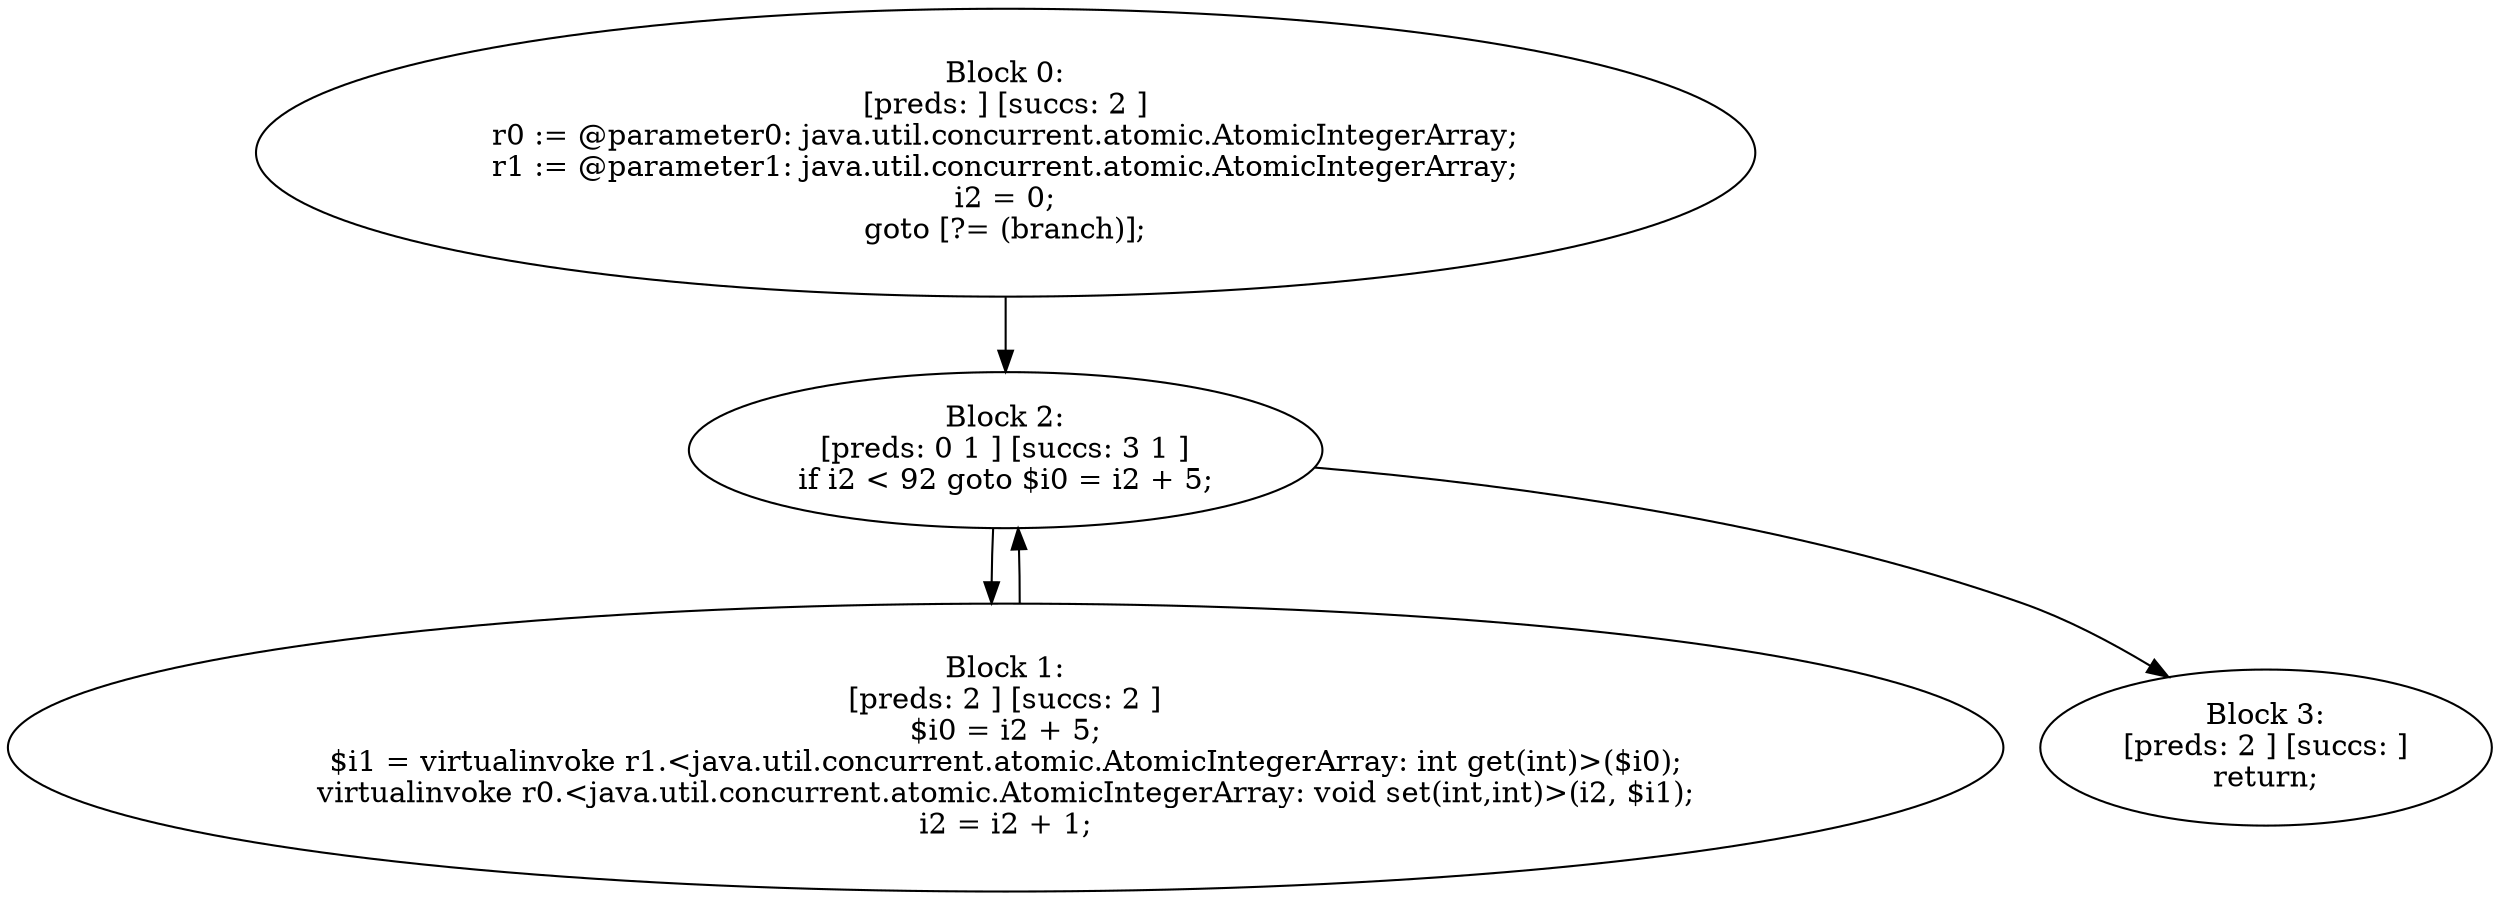 digraph "unitGraph" {
    "Block 0:
[preds: ] [succs: 2 ]
r0 := @parameter0: java.util.concurrent.atomic.AtomicIntegerArray;
r1 := @parameter1: java.util.concurrent.atomic.AtomicIntegerArray;
i2 = 0;
goto [?= (branch)];
"
    "Block 1:
[preds: 2 ] [succs: 2 ]
$i0 = i2 + 5;
$i1 = virtualinvoke r1.<java.util.concurrent.atomic.AtomicIntegerArray: int get(int)>($i0);
virtualinvoke r0.<java.util.concurrent.atomic.AtomicIntegerArray: void set(int,int)>(i2, $i1);
i2 = i2 + 1;
"
    "Block 2:
[preds: 0 1 ] [succs: 3 1 ]
if i2 < 92 goto $i0 = i2 + 5;
"
    "Block 3:
[preds: 2 ] [succs: ]
return;
"
    "Block 0:
[preds: ] [succs: 2 ]
r0 := @parameter0: java.util.concurrent.atomic.AtomicIntegerArray;
r1 := @parameter1: java.util.concurrent.atomic.AtomicIntegerArray;
i2 = 0;
goto [?= (branch)];
"->"Block 2:
[preds: 0 1 ] [succs: 3 1 ]
if i2 < 92 goto $i0 = i2 + 5;
";
    "Block 1:
[preds: 2 ] [succs: 2 ]
$i0 = i2 + 5;
$i1 = virtualinvoke r1.<java.util.concurrent.atomic.AtomicIntegerArray: int get(int)>($i0);
virtualinvoke r0.<java.util.concurrent.atomic.AtomicIntegerArray: void set(int,int)>(i2, $i1);
i2 = i2 + 1;
"->"Block 2:
[preds: 0 1 ] [succs: 3 1 ]
if i2 < 92 goto $i0 = i2 + 5;
";
    "Block 2:
[preds: 0 1 ] [succs: 3 1 ]
if i2 < 92 goto $i0 = i2 + 5;
"->"Block 3:
[preds: 2 ] [succs: ]
return;
";
    "Block 2:
[preds: 0 1 ] [succs: 3 1 ]
if i2 < 92 goto $i0 = i2 + 5;
"->"Block 1:
[preds: 2 ] [succs: 2 ]
$i0 = i2 + 5;
$i1 = virtualinvoke r1.<java.util.concurrent.atomic.AtomicIntegerArray: int get(int)>($i0);
virtualinvoke r0.<java.util.concurrent.atomic.AtomicIntegerArray: void set(int,int)>(i2, $i1);
i2 = i2 + 1;
";
}
